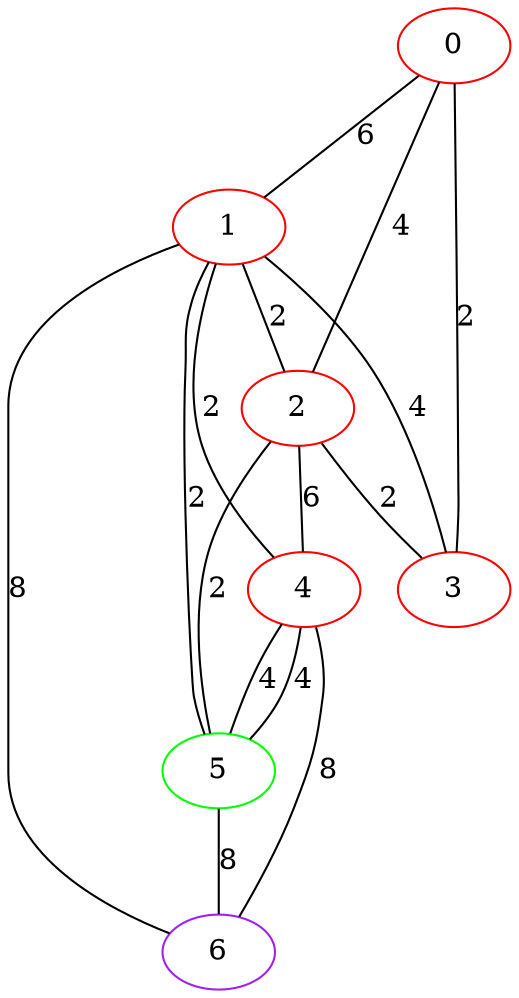 graph "" {
0 [color=red, weight=1];
1 [color=red, weight=1];
2 [color=red, weight=1];
3 [color=red, weight=1];
4 [color=red, weight=1];
5 [color=green, weight=2];
6 [color=purple, weight=4];
0 -- 1  [key=0, label=6];
0 -- 2  [key=0, label=4];
0 -- 3  [key=0, label=2];
1 -- 2  [key=0, label=2];
1 -- 3  [key=0, label=4];
1 -- 4  [key=0, label=2];
1 -- 5  [key=0, label=2];
1 -- 6  [key=0, label=8];
2 -- 3  [key=0, label=2];
2 -- 4  [key=0, label=6];
2 -- 5  [key=0, label=2];
4 -- 5  [key=0, label=4];
4 -- 5  [key=1, label=4];
4 -- 6  [key=0, label=8];
5 -- 6  [key=0, label=8];
}
